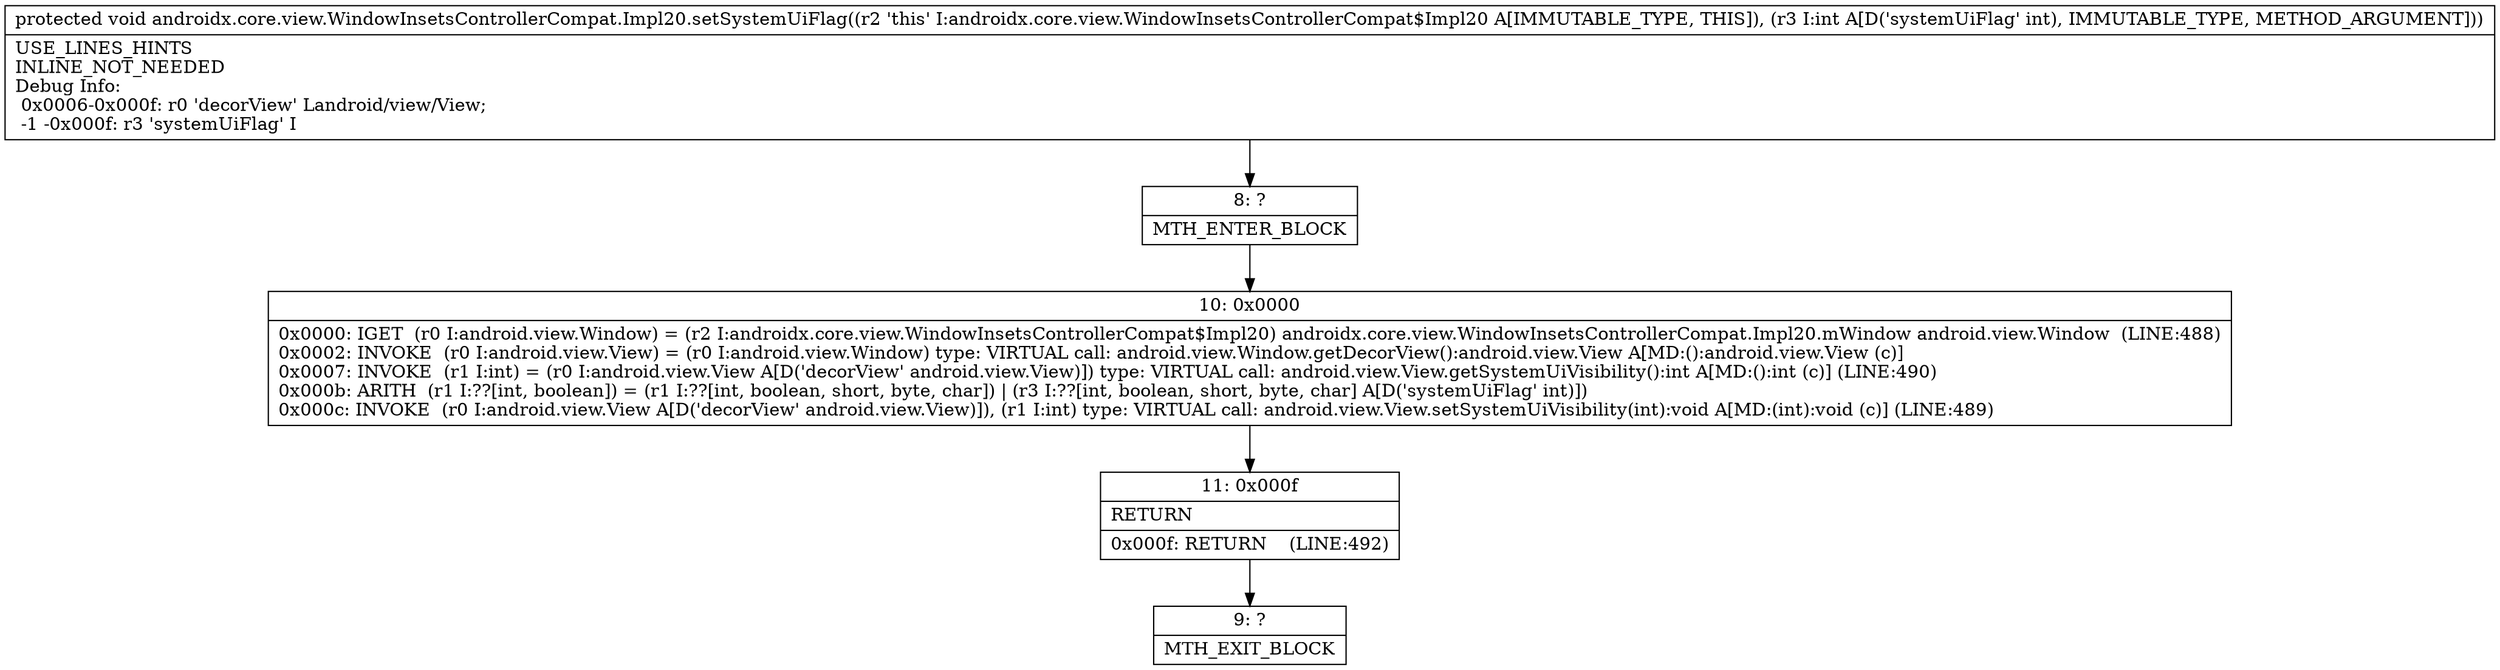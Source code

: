 digraph "CFG forandroidx.core.view.WindowInsetsControllerCompat.Impl20.setSystemUiFlag(I)V" {
Node_8 [shape=record,label="{8\:\ ?|MTH_ENTER_BLOCK\l}"];
Node_10 [shape=record,label="{10\:\ 0x0000|0x0000: IGET  (r0 I:android.view.Window) = (r2 I:androidx.core.view.WindowInsetsControllerCompat$Impl20) androidx.core.view.WindowInsetsControllerCompat.Impl20.mWindow android.view.Window  (LINE:488)\l0x0002: INVOKE  (r0 I:android.view.View) = (r0 I:android.view.Window) type: VIRTUAL call: android.view.Window.getDecorView():android.view.View A[MD:():android.view.View (c)]\l0x0007: INVOKE  (r1 I:int) = (r0 I:android.view.View A[D('decorView' android.view.View)]) type: VIRTUAL call: android.view.View.getSystemUiVisibility():int A[MD:():int (c)] (LINE:490)\l0x000b: ARITH  (r1 I:??[int, boolean]) = (r1 I:??[int, boolean, short, byte, char]) \| (r3 I:??[int, boolean, short, byte, char] A[D('systemUiFlag' int)]) \l0x000c: INVOKE  (r0 I:android.view.View A[D('decorView' android.view.View)]), (r1 I:int) type: VIRTUAL call: android.view.View.setSystemUiVisibility(int):void A[MD:(int):void (c)] (LINE:489)\l}"];
Node_11 [shape=record,label="{11\:\ 0x000f|RETURN\l|0x000f: RETURN    (LINE:492)\l}"];
Node_9 [shape=record,label="{9\:\ ?|MTH_EXIT_BLOCK\l}"];
MethodNode[shape=record,label="{protected void androidx.core.view.WindowInsetsControllerCompat.Impl20.setSystemUiFlag((r2 'this' I:androidx.core.view.WindowInsetsControllerCompat$Impl20 A[IMMUTABLE_TYPE, THIS]), (r3 I:int A[D('systemUiFlag' int), IMMUTABLE_TYPE, METHOD_ARGUMENT]))  | USE_LINES_HINTS\lINLINE_NOT_NEEDED\lDebug Info:\l  0x0006\-0x000f: r0 'decorView' Landroid\/view\/View;\l  \-1 \-0x000f: r3 'systemUiFlag' I\l}"];
MethodNode -> Node_8;Node_8 -> Node_10;
Node_10 -> Node_11;
Node_11 -> Node_9;
}

